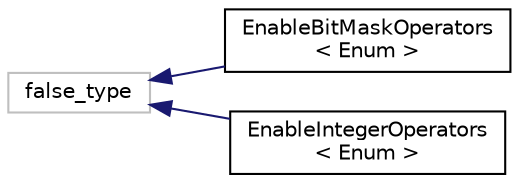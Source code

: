 digraph "Graphical Class Hierarchy"
{
 // LATEX_PDF_SIZE
  bgcolor="transparent";
  edge [fontname="Helvetica",fontsize="10",labelfontname="Helvetica",labelfontsize="10"];
  node [fontname="Helvetica",fontsize="10",shape=record];
  rankdir="LR";
  Node110 [label="false_type",height=0.2,width=0.4,color="grey75",tooltip=" "];
  Node110 -> Node0 [dir="back",color="midnightblue",fontsize="10",style="solid",fontname="Helvetica"];
  Node0 [label="EnableBitMaskOperators\l\< Enum \>",height=0.2,width=0.4,color="black",URL="$structutils_1_1_enable_bit_mask_operators.html",tooltip=" "];
  Node110 -> Node112 [dir="back",color="midnightblue",fontsize="10",style="solid",fontname="Helvetica"];
  Node112 [label="EnableIntegerOperators\l\< Enum \>",height=0.2,width=0.4,color="black",URL="$structutils_1_1_enable_integer_operators.html",tooltip=" "];
}
